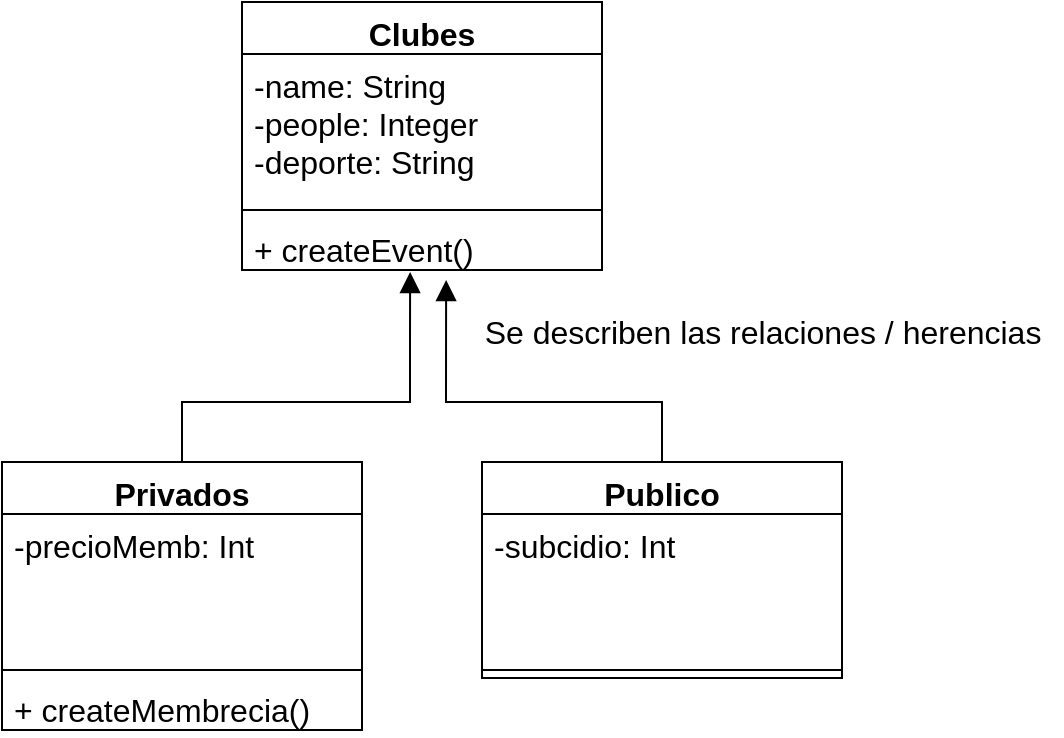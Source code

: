 <mxfile version="22.0.8" type="github">
  <diagram id="C5RBs43oDa-KdzZeNtuy" name="Page-1">
    <mxGraphModel dx="1193" dy="520" grid="1" gridSize="10" guides="1" tooltips="1" connect="1" arrows="1" fold="1" page="1" pageScale="1" pageWidth="827" pageHeight="1169" math="0" shadow="0">
      <root>
        <mxCell id="WIyWlLk6GJQsqaUBKTNV-0" />
        <mxCell id="WIyWlLk6GJQsqaUBKTNV-1" parent="WIyWlLk6GJQsqaUBKTNV-0" />
        <mxCell id="RqBvqXlwZ0SboRtsZ3vq-0" value="Clubes&lt;br&gt;" style="swimlane;fontStyle=1;align=center;verticalAlign=top;childLayout=stackLayout;horizontal=1;startSize=26;horizontalStack=0;resizeParent=1;resizeParentMax=0;resizeLast=0;collapsible=1;marginBottom=0;whiteSpace=wrap;html=1;fontSize=16;" vertex="1" parent="WIyWlLk6GJQsqaUBKTNV-1">
          <mxGeometry x="130" y="340" width="180" height="134" as="geometry" />
        </mxCell>
        <mxCell id="RqBvqXlwZ0SboRtsZ3vq-1" value="-name: String&lt;br&gt;-people: Integer&lt;br&gt;-deporte: String" style="text;strokeColor=none;fillColor=none;align=left;verticalAlign=top;spacingLeft=4;spacingRight=4;overflow=hidden;rotatable=0;points=[[0,0.5],[1,0.5]];portConstraint=eastwest;whiteSpace=wrap;html=1;fontSize=16;" vertex="1" parent="RqBvqXlwZ0SboRtsZ3vq-0">
          <mxGeometry y="26" width="180" height="74" as="geometry" />
        </mxCell>
        <mxCell id="RqBvqXlwZ0SboRtsZ3vq-2" value="" style="line;strokeWidth=1;fillColor=none;align=left;verticalAlign=middle;spacingTop=-1;spacingLeft=3;spacingRight=3;rotatable=0;labelPosition=right;points=[];portConstraint=eastwest;strokeColor=inherit;fontSize=16;" vertex="1" parent="RqBvqXlwZ0SboRtsZ3vq-0">
          <mxGeometry y="100" width="180" height="8" as="geometry" />
        </mxCell>
        <mxCell id="RqBvqXlwZ0SboRtsZ3vq-3" value="+ createEvent()" style="text;strokeColor=none;fillColor=none;align=left;verticalAlign=top;spacingLeft=4;spacingRight=4;overflow=hidden;rotatable=0;points=[[0,0.5],[1,0.5]];portConstraint=eastwest;whiteSpace=wrap;html=1;fontSize=16;" vertex="1" parent="RqBvqXlwZ0SboRtsZ3vq-0">
          <mxGeometry y="108" width="180" height="26" as="geometry" />
        </mxCell>
        <mxCell id="RqBvqXlwZ0SboRtsZ3vq-9" value="Privados" style="swimlane;fontStyle=1;align=center;verticalAlign=top;childLayout=stackLayout;horizontal=1;startSize=26;horizontalStack=0;resizeParent=1;resizeParentMax=0;resizeLast=0;collapsible=1;marginBottom=0;whiteSpace=wrap;html=1;fontSize=16;" vertex="1" parent="WIyWlLk6GJQsqaUBKTNV-1">
          <mxGeometry x="10" y="570" width="180" height="134" as="geometry" />
        </mxCell>
        <mxCell id="RqBvqXlwZ0SboRtsZ3vq-10" value="-precioMemb: Int" style="text;strokeColor=none;fillColor=none;align=left;verticalAlign=top;spacingLeft=4;spacingRight=4;overflow=hidden;rotatable=0;points=[[0,0.5],[1,0.5]];portConstraint=eastwest;whiteSpace=wrap;html=1;fontSize=16;" vertex="1" parent="RqBvqXlwZ0SboRtsZ3vq-9">
          <mxGeometry y="26" width="180" height="74" as="geometry" />
        </mxCell>
        <mxCell id="RqBvqXlwZ0SboRtsZ3vq-11" value="" style="line;strokeWidth=1;fillColor=none;align=left;verticalAlign=middle;spacingTop=-1;spacingLeft=3;spacingRight=3;rotatable=0;labelPosition=right;points=[];portConstraint=eastwest;strokeColor=inherit;fontSize=16;" vertex="1" parent="RqBvqXlwZ0SboRtsZ3vq-9">
          <mxGeometry y="100" width="180" height="8" as="geometry" />
        </mxCell>
        <mxCell id="RqBvqXlwZ0SboRtsZ3vq-12" value="+ createMembrecia()" style="text;strokeColor=none;fillColor=none;align=left;verticalAlign=top;spacingLeft=4;spacingRight=4;overflow=hidden;rotatable=0;points=[[0,0.5],[1,0.5]];portConstraint=eastwest;whiteSpace=wrap;html=1;fontSize=16;" vertex="1" parent="RqBvqXlwZ0SboRtsZ3vq-9">
          <mxGeometry y="108" width="180" height="26" as="geometry" />
        </mxCell>
        <mxCell id="RqBvqXlwZ0SboRtsZ3vq-13" value="Publico" style="swimlane;fontStyle=1;align=center;verticalAlign=top;childLayout=stackLayout;horizontal=1;startSize=26;horizontalStack=0;resizeParent=1;resizeParentMax=0;resizeLast=0;collapsible=1;marginBottom=0;whiteSpace=wrap;html=1;fontSize=16;" vertex="1" parent="WIyWlLk6GJQsqaUBKTNV-1">
          <mxGeometry x="250" y="570" width="180" height="108" as="geometry" />
        </mxCell>
        <mxCell id="RqBvqXlwZ0SboRtsZ3vq-14" value="-subcidio: Int" style="text;strokeColor=none;fillColor=none;align=left;verticalAlign=top;spacingLeft=4;spacingRight=4;overflow=hidden;rotatable=0;points=[[0,0.5],[1,0.5]];portConstraint=eastwest;whiteSpace=wrap;html=1;fontSize=16;" vertex="1" parent="RqBvqXlwZ0SboRtsZ3vq-13">
          <mxGeometry y="26" width="180" height="74" as="geometry" />
        </mxCell>
        <mxCell id="RqBvqXlwZ0SboRtsZ3vq-15" value="" style="line;strokeWidth=1;fillColor=none;align=left;verticalAlign=middle;spacingTop=-1;spacingLeft=3;spacingRight=3;rotatable=0;labelPosition=right;points=[];portConstraint=eastwest;strokeColor=inherit;fontSize=16;" vertex="1" parent="RqBvqXlwZ0SboRtsZ3vq-13">
          <mxGeometry y="100" width="180" height="8" as="geometry" />
        </mxCell>
        <mxCell id="RqBvqXlwZ0SboRtsZ3vq-21" value="" style="html=1;verticalAlign=bottom;endArrow=block;curved=0;rounded=0;fontSize=12;startSize=8;endSize=8;exitX=0.5;exitY=0;exitDx=0;exitDy=0;entryX=0.567;entryY=1.192;entryDx=0;entryDy=0;entryPerimeter=0;" edge="1" parent="WIyWlLk6GJQsqaUBKTNV-1" source="RqBvqXlwZ0SboRtsZ3vq-13" target="RqBvqXlwZ0SboRtsZ3vq-3">
          <mxGeometry x="0.089" y="19" width="80" relative="1" as="geometry">
            <mxPoint x="310" y="540" as="sourcePoint" />
            <mxPoint x="390" y="540" as="targetPoint" />
            <Array as="points">
              <mxPoint x="340" y="540" />
              <mxPoint x="232" y="540" />
            </Array>
            <mxPoint x="1" as="offset" />
          </mxGeometry>
        </mxCell>
        <mxCell id="RqBvqXlwZ0SboRtsZ3vq-22" value="" style="html=1;verticalAlign=bottom;endArrow=block;curved=0;rounded=0;fontSize=12;startSize=8;endSize=8;exitX=0.5;exitY=0;exitDx=0;exitDy=0;entryX=0.467;entryY=1.038;entryDx=0;entryDy=0;entryPerimeter=0;" edge="1" parent="WIyWlLk6GJQsqaUBKTNV-1" source="RqBvqXlwZ0SboRtsZ3vq-9" target="RqBvqXlwZ0SboRtsZ3vq-3">
          <mxGeometry width="80" relative="1" as="geometry">
            <mxPoint x="90" y="540" as="sourcePoint" />
            <mxPoint x="170" y="540" as="targetPoint" />
            <Array as="points">
              <mxPoint x="100" y="540" />
              <mxPoint x="214" y="540" />
              <mxPoint x="214" y="510" />
            </Array>
          </mxGeometry>
        </mxCell>
        <mxCell id="RqBvqXlwZ0SboRtsZ3vq-23" value="Se describen las relaciones / herencias" style="text;html=1;align=center;verticalAlign=middle;resizable=0;points=[];autosize=1;strokeColor=none;fillColor=none;fontSize=16;" vertex="1" parent="WIyWlLk6GJQsqaUBKTNV-1">
          <mxGeometry x="240" y="490" width="300" height="30" as="geometry" />
        </mxCell>
      </root>
    </mxGraphModel>
  </diagram>
</mxfile>
